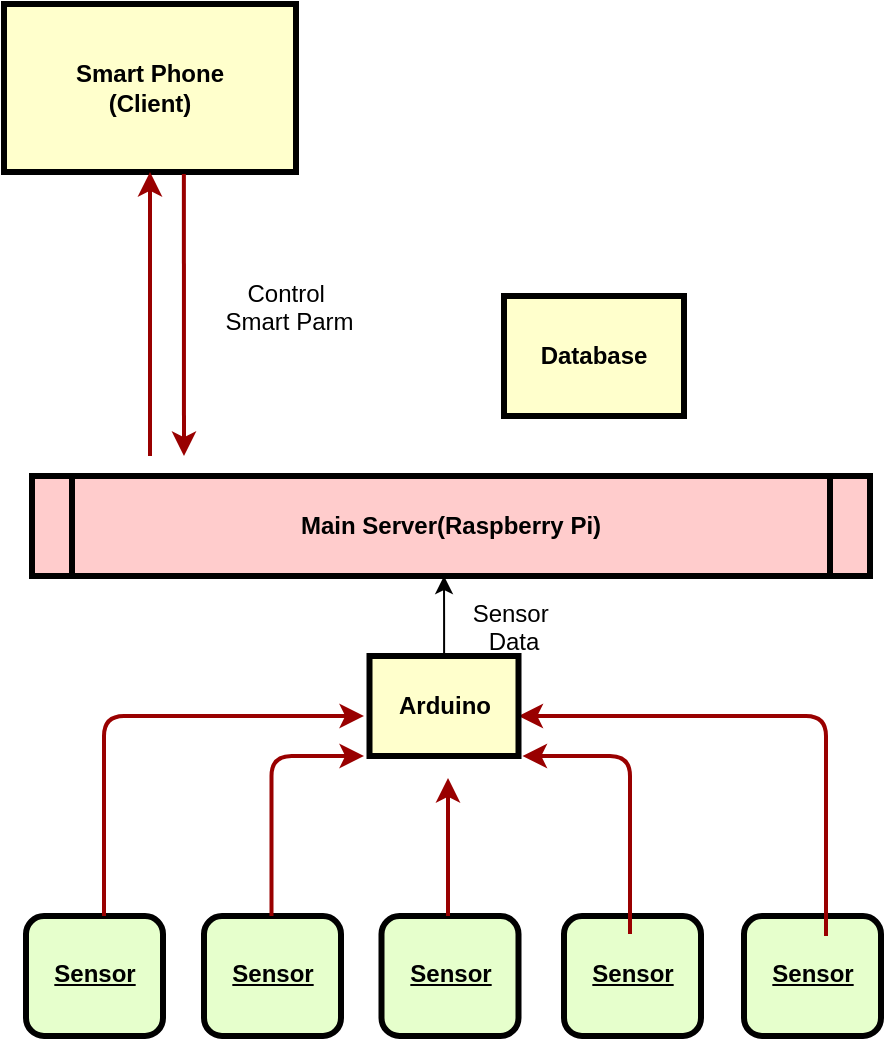 <mxfile version="14.6.12" type="device"><diagram name="Page-1" id="c7558073-3199-34d8-9f00-42111426c3f3"><mxGraphModel dx="1422" dy="794" grid="1" gridSize="10" guides="1" tooltips="1" connect="1" arrows="1" fold="1" page="1" pageScale="1" pageWidth="826" pageHeight="1169" background="#ffffff" math="0" shadow="0"><root><mxCell id="0"/><mxCell id="1" parent="0"/><mxCell id="3" value="Smart Phone&#10;(Client)" style="whiteSpace=wrap;align=center;verticalAlign=middle;fontStyle=1;strokeWidth=3;fillColor=#FFFFCC" parent="1" vertex="1"><mxGeometry x="190" y="54" width="146" height="84" as="geometry"/></mxCell><mxCell id="5" value="Main Server(Raspberry Pi)" style="shape=process;whiteSpace=wrap;align=center;verticalAlign=middle;size=0.048;fontStyle=1;strokeWidth=3;fillColor=#FFCCCC" parent="1" vertex="1"><mxGeometry x="204" y="290" width="419" height="50" as="geometry"/></mxCell><mxCell id="10" value="&lt;p style=&quot;margin: 0px ; margin-top: 4px ; text-align: center ; text-decoration: underline&quot;&gt;&lt;br&gt;&lt;/p&gt;&lt;p style=&quot;margin: 0px ; margin-top: 4px ; text-align: center ; text-decoration: underline&quot;&gt;Sensor&lt;/p&gt;" style="verticalAlign=middle;align=center;overflow=fill;fontSize=12;fontFamily=Helvetica;html=1;rounded=1;fontStyle=1;strokeWidth=3;fillColor=#E6FFCC" parent="1" vertex="1"><mxGeometry x="201" y="510" width="68.5" height="60" as="geometry"/></mxCell><mxCell id="12" value="Database" style="whiteSpace=wrap;align=center;verticalAlign=middle;fontStyle=1;strokeWidth=3;fillColor=#FFFFCC" parent="1" vertex="1"><mxGeometry x="440" y="200.0" width="90" height="60" as="geometry"/></mxCell><mxCell id="55" value="" style="edgeStyle=elbowEdgeStyle;elbow=horizontal;strokeColor=#990000;strokeWidth=2;entryX=0.5;entryY=1;entryDx=0;entryDy=0;" parent="1" target="3" edge="1"><mxGeometry width="100" height="100" relative="1" as="geometry"><mxPoint x="263" y="280" as="sourcePoint"/><mxPoint x="260" y="326" as="targetPoint"/><Array as="points"><mxPoint x="263" y="280"/><mxPoint x="263" y="220"/></Array></mxGeometry></mxCell><mxCell id="56" value="" style="edgeStyle=elbowEdgeStyle;elbow=horizontal;strokeColor=#990000;strokeWidth=2;exitX=0.616;exitY=1.012;exitDx=0;exitDy=0;exitPerimeter=0;" parent="1" source="3" edge="1"><mxGeometry width="100" height="100" relative="1" as="geometry"><mxPoint x="280" y="326" as="sourcePoint"/><mxPoint x="280" y="280" as="targetPoint"/><Array as="points"><mxPoint x="280" y="360"/></Array></mxGeometry></mxCell><mxCell id="91" value="Sensor &#10;Data" style="text;spacingTop=-5;align=center" parent="1" vertex="1"><mxGeometry x="410" y="350" width="70" height="40" as="geometry"/></mxCell><mxCell id="93" value="" style="edgeStyle=elbowEdgeStyle;elbow=horizontal;strokeColor=#990000;strokeWidth=2" parent="1" source="10" edge="1"><mxGeometry width="100" height="100" relative="1" as="geometry"><mxPoint x="40" y="510" as="sourcePoint"/><mxPoint x="370" y="410" as="targetPoint"/><Array as="points"><mxPoint x="240" y="500"/><mxPoint x="260" y="480"/><mxPoint x="230" y="470"/></Array></mxGeometry></mxCell><mxCell id="B75Rws5RMJEbKt2yr12m-103" value="&lt;p style=&quot;margin: 0px ; margin-top: 4px ; text-align: center ; text-decoration: underline&quot;&gt;&lt;br&gt;&lt;/p&gt;&lt;p style=&quot;margin: 0px ; margin-top: 4px ; text-align: center ; text-decoration: underline&quot;&gt;Sensor&lt;/p&gt;" style="verticalAlign=middle;align=center;overflow=fill;fontSize=12;fontFamily=Helvetica;html=1;rounded=1;fontStyle=1;strokeWidth=3;fillColor=#E6FFCC" vertex="1" parent="1"><mxGeometry x="290" y="510" width="68.5" height="60" as="geometry"/></mxCell><mxCell id="B75Rws5RMJEbKt2yr12m-104" value="&lt;p style=&quot;margin: 0px ; margin-top: 4px ; text-align: center ; text-decoration: underline&quot;&gt;&lt;br&gt;&lt;/p&gt;&lt;p style=&quot;margin: 0px ; margin-top: 4px ; text-align: center ; text-decoration: underline&quot;&gt;Sensor&lt;/p&gt;" style="verticalAlign=middle;align=center;overflow=fill;fontSize=12;fontFamily=Helvetica;html=1;rounded=1;fontStyle=1;strokeWidth=3;fillColor=#E6FFCC" vertex="1" parent="1"><mxGeometry x="378.75" y="510" width="68.5" height="60" as="geometry"/></mxCell><mxCell id="B75Rws5RMJEbKt2yr12m-105" value="&lt;p style=&quot;margin: 0px ; margin-top: 4px ; text-align: center ; text-decoration: underline&quot;&gt;&lt;br&gt;&lt;/p&gt;&lt;p style=&quot;margin: 0px ; margin-top: 4px ; text-align: center ; text-decoration: underline&quot;&gt;Sensor&lt;/p&gt;" style="verticalAlign=middle;align=center;overflow=fill;fontSize=12;fontFamily=Helvetica;html=1;rounded=1;fontStyle=1;strokeWidth=3;fillColor=#E6FFCC" vertex="1" parent="1"><mxGeometry x="470" y="510" width="68.5" height="60" as="geometry"/></mxCell><mxCell id="B75Rws5RMJEbKt2yr12m-106" value="&lt;p style=&quot;margin: 0px ; margin-top: 4px ; text-align: center ; text-decoration: underline&quot;&gt;&lt;br&gt;&lt;/p&gt;&lt;p style=&quot;margin: 0px ; margin-top: 4px ; text-align: center ; text-decoration: underline&quot;&gt;Sensor&lt;/p&gt;" style="verticalAlign=middle;align=center;overflow=fill;fontSize=12;fontFamily=Helvetica;html=1;rounded=1;fontStyle=1;strokeWidth=3;fillColor=#E6FFCC" vertex="1" parent="1"><mxGeometry x="560" y="510" width="68.5" height="60" as="geometry"/></mxCell><mxCell id="B75Rws5RMJEbKt2yr12m-113" value="" style="edgeStyle=elbowEdgeStyle;elbow=horizontal;strokeColor=#990000;strokeWidth=2" edge="1" parent="1"><mxGeometry width="100" height="100" relative="1" as="geometry"><mxPoint x="323.75" y="510" as="sourcePoint"/><mxPoint x="370" y="430" as="targetPoint"/><Array as="points"><mxPoint x="323.75" y="500"/><mxPoint x="343.75" y="480"/><mxPoint x="313.75" y="470"/></Array></mxGeometry></mxCell><mxCell id="B75Rws5RMJEbKt2yr12m-114" value="" style="edgeStyle=elbowEdgeStyle;elbow=horizontal;strokeColor=#990000;strokeWidth=2" edge="1" parent="1"><mxGeometry width="100" height="100" relative="1" as="geometry"><mxPoint x="412" y="510" as="sourcePoint"/><mxPoint x="412" y="441" as="targetPoint"/><Array as="points"><mxPoint x="412" y="500"/><mxPoint x="432" y="480"/><mxPoint x="402" y="470"/></Array></mxGeometry></mxCell><mxCell id="B75Rws5RMJEbKt2yr12m-115" value="" style="edgeStyle=elbowEdgeStyle;elbow=horizontal;strokeColor=#990000;strokeWidth=2" edge="1" parent="1"><mxGeometry width="100" height="100" relative="1" as="geometry"><mxPoint x="503" y="519" as="sourcePoint"/><mxPoint x="449.25" y="430" as="targetPoint"/><Array as="points"><mxPoint x="503" y="509"/><mxPoint x="523" y="489"/><mxPoint x="493" y="479"/></Array></mxGeometry></mxCell><mxCell id="B75Rws5RMJEbKt2yr12m-116" value="" style="edgeStyle=elbowEdgeStyle;elbow=horizontal;strokeColor=#990000;strokeWidth=2" edge="1" parent="1"><mxGeometry width="100" height="100" relative="1" as="geometry"><mxPoint x="601" y="520" as="sourcePoint"/><mxPoint x="447.25" y="410" as="targetPoint"/><Array as="points"><mxPoint x="601" y="510"/><mxPoint x="621" y="490"/><mxPoint x="591" y="480"/></Array></mxGeometry></mxCell><mxCell id="B75Rws5RMJEbKt2yr12m-121" value="" style="edgeStyle=orthogonalEdgeStyle;rounded=0;orthogonalLoop=1;jettySize=auto;html=1;" edge="1" parent="1" source="B75Rws5RMJEbKt2yr12m-119"><mxGeometry relative="1" as="geometry"><mxPoint x="410" y="340" as="targetPoint"/></mxGeometry></mxCell><mxCell id="B75Rws5RMJEbKt2yr12m-119" value="Arduino" style="whiteSpace=wrap;align=center;verticalAlign=middle;fontStyle=1;strokeWidth=3;fillColor=#FFFFCC" vertex="1" parent="1"><mxGeometry x="372.75" y="380" width="74.5" height="50" as="geometry"/></mxCell><mxCell id="B75Rws5RMJEbKt2yr12m-120" value="Control &#10;Smart Parm" style="text;spacingTop=-5;align=center" vertex="1" parent="1"><mxGeometry x="292.75" y="190" width="80" height="40" as="geometry"/></mxCell></root></mxGraphModel></diagram></mxfile>